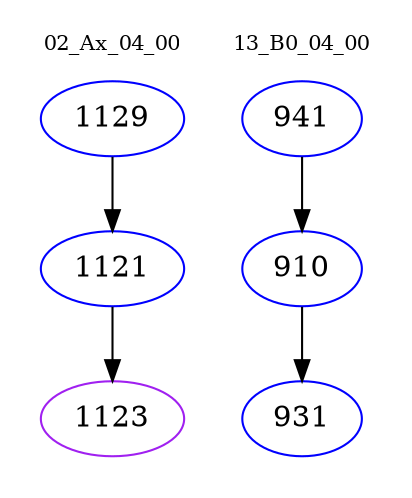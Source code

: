 digraph{
subgraph cluster_0 {
color = white
label = "02_Ax_04_00";
fontsize=10;
T0_1129 [label="1129", color="blue"]
T0_1129 -> T0_1121 [color="black"]
T0_1121 [label="1121", color="blue"]
T0_1121 -> T0_1123 [color="black"]
T0_1123 [label="1123", color="purple"]
}
subgraph cluster_1 {
color = white
label = "13_B0_04_00";
fontsize=10;
T1_941 [label="941", color="blue"]
T1_941 -> T1_910 [color="black"]
T1_910 [label="910", color="blue"]
T1_910 -> T1_931 [color="black"]
T1_931 [label="931", color="blue"]
}
}
